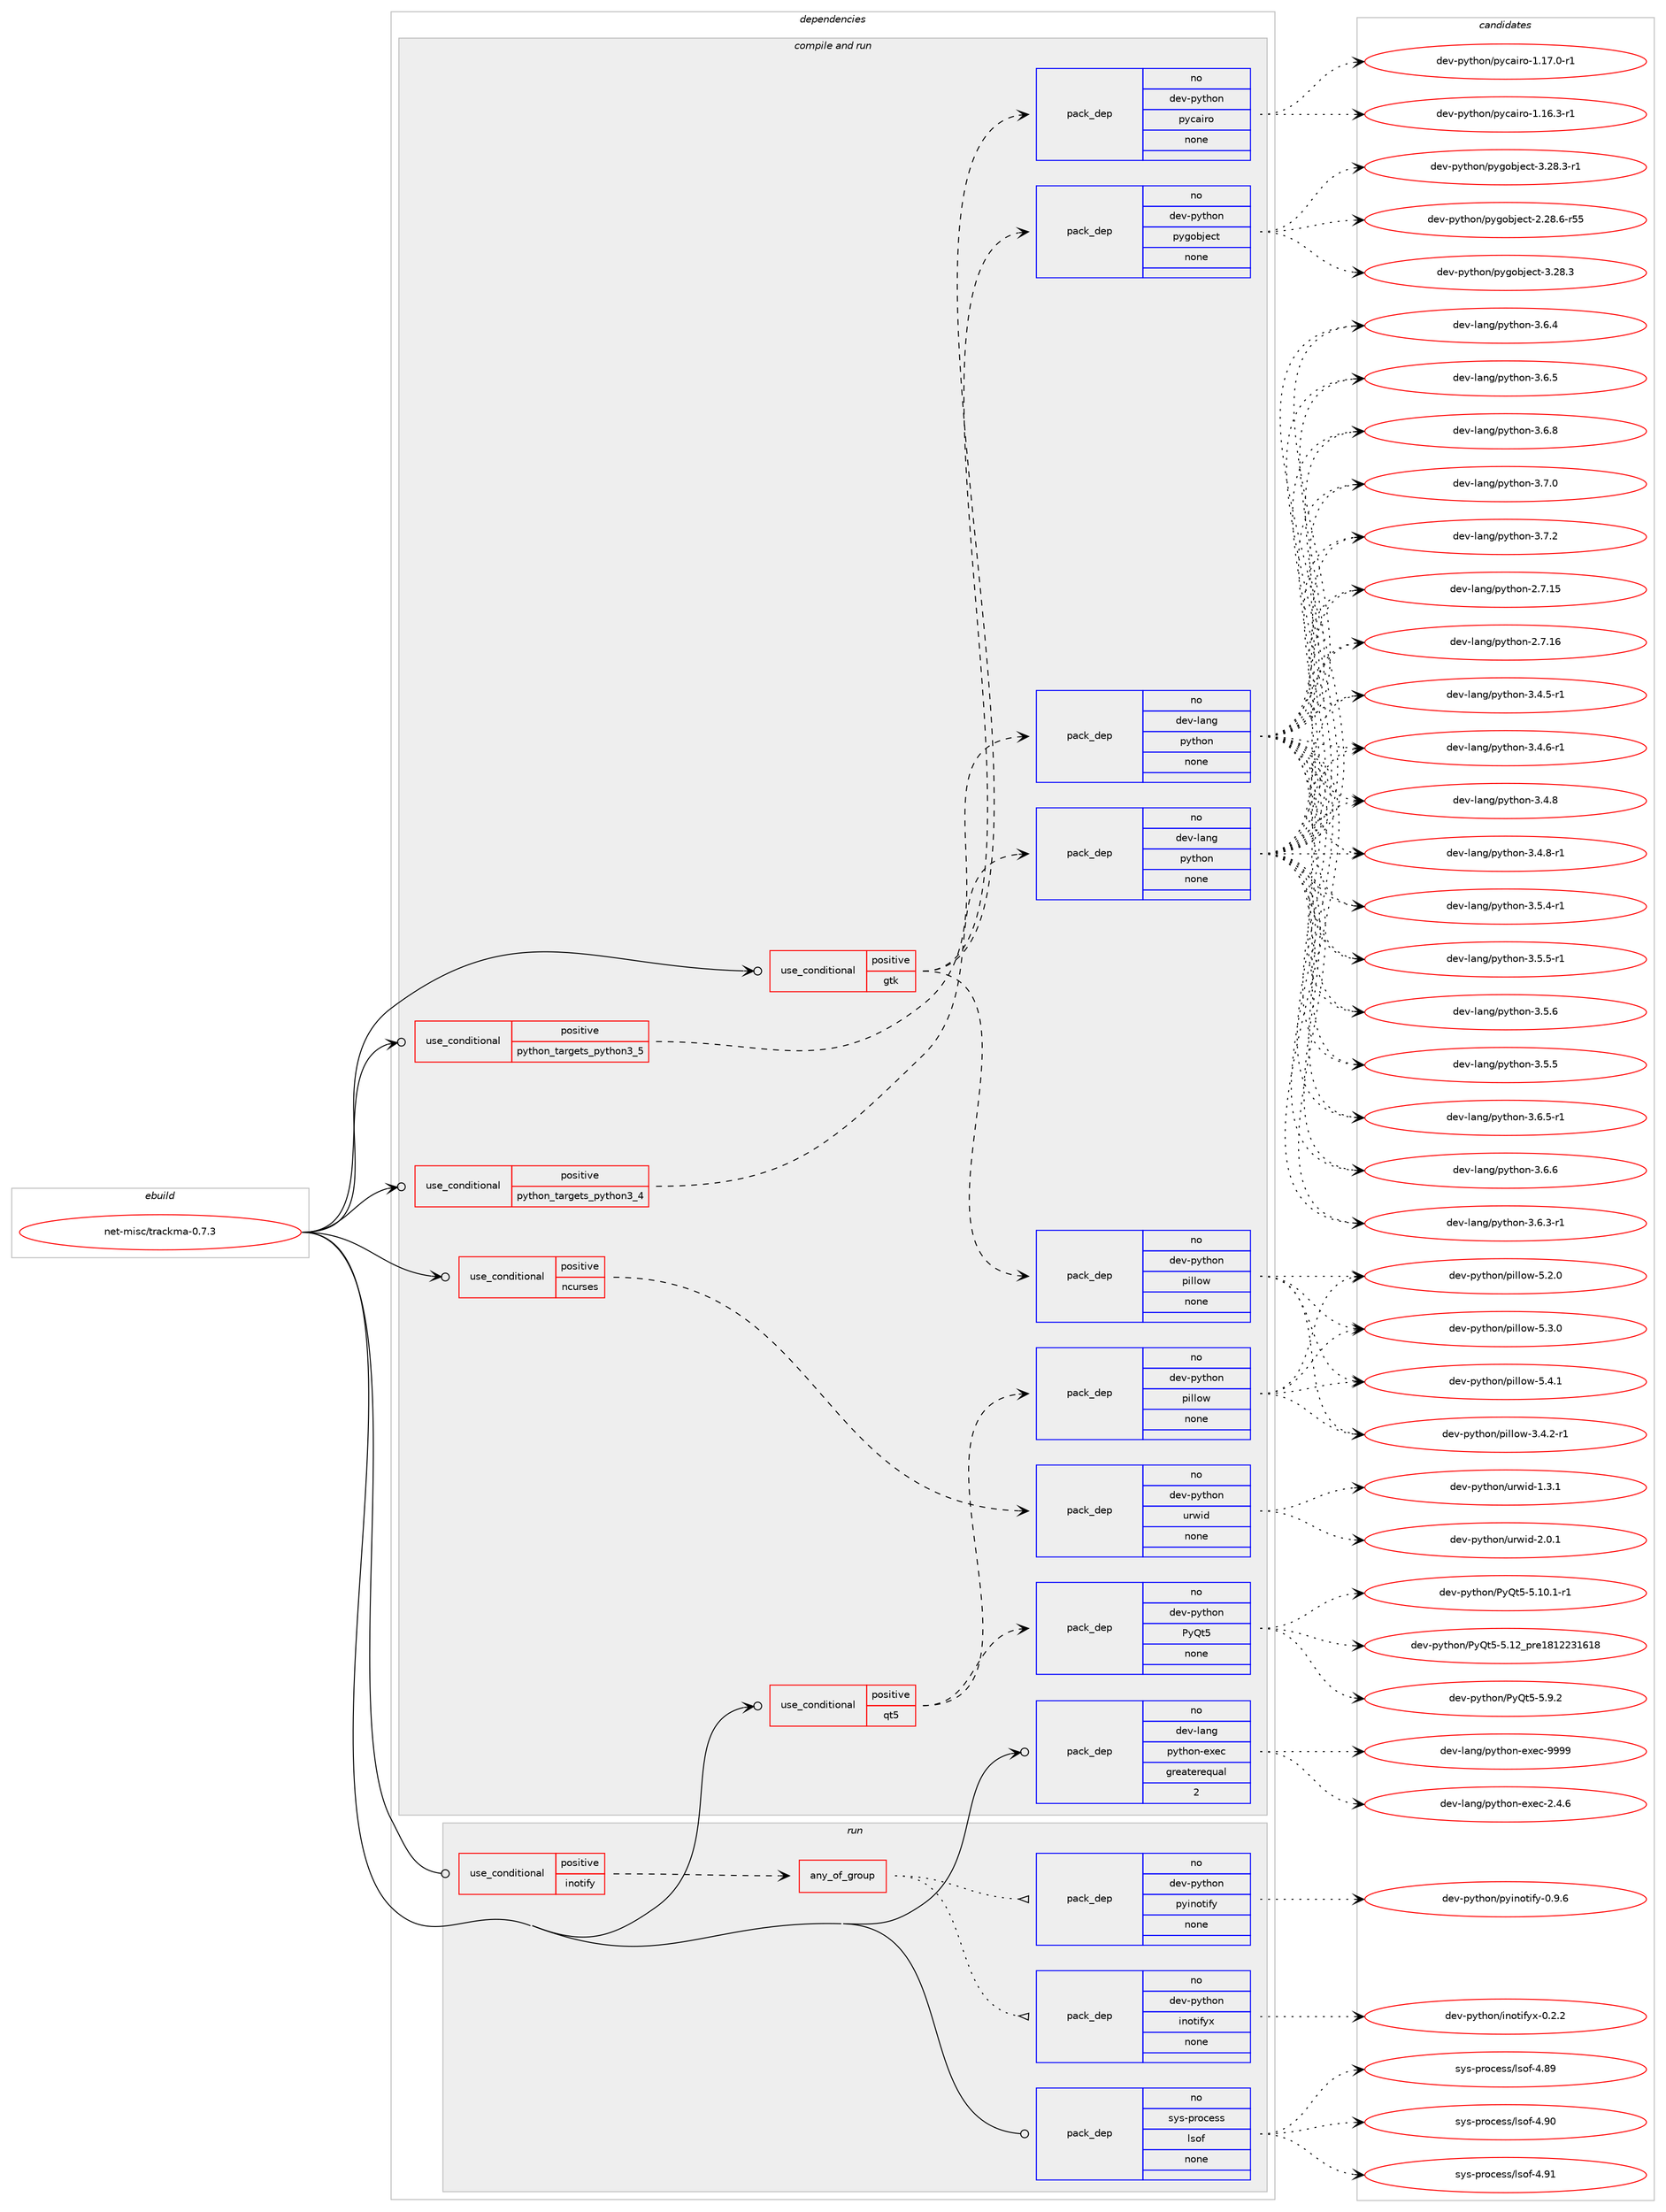 digraph prolog {

# *************
# Graph options
# *************

newrank=true;
concentrate=true;
compound=true;
graph [rankdir=LR,fontname=Helvetica,fontsize=10,ranksep=1.5];#, ranksep=2.5, nodesep=0.2];
edge  [arrowhead=vee];
node  [fontname=Helvetica,fontsize=10];

# **********
# The ebuild
# **********

subgraph cluster_leftcol {
color=gray;
rank=same;
label=<<i>ebuild</i>>;
id [label="net-misc/trackma-0.7.3", color=red, width=4, href="../net-misc/trackma-0.7.3.svg"];
}

# ****************
# The dependencies
# ****************

subgraph cluster_midcol {
color=gray;
label=<<i>dependencies</i>>;
subgraph cluster_compile {
fillcolor="#eeeeee";
style=filled;
label=<<i>compile</i>>;
}
subgraph cluster_compileandrun {
fillcolor="#eeeeee";
style=filled;
label=<<i>compile and run</i>>;
subgraph cond449540 {
dependency1673310 [label=<<TABLE BORDER="0" CELLBORDER="1" CELLSPACING="0" CELLPADDING="4"><TR><TD ROWSPAN="3" CELLPADDING="10">use_conditional</TD></TR><TR><TD>positive</TD></TR><TR><TD>gtk</TD></TR></TABLE>>, shape=none, color=red];
subgraph pack1196455 {
dependency1673311 [label=<<TABLE BORDER="0" CELLBORDER="1" CELLSPACING="0" CELLPADDING="4" WIDTH="220"><TR><TD ROWSPAN="6" CELLPADDING="30">pack_dep</TD></TR><TR><TD WIDTH="110">no</TD></TR><TR><TD>dev-python</TD></TR><TR><TD>pygobject</TD></TR><TR><TD>none</TD></TR><TR><TD></TD></TR></TABLE>>, shape=none, color=blue];
}
dependency1673310:e -> dependency1673311:w [weight=20,style="dashed",arrowhead="vee"];
subgraph pack1196456 {
dependency1673312 [label=<<TABLE BORDER="0" CELLBORDER="1" CELLSPACING="0" CELLPADDING="4" WIDTH="220"><TR><TD ROWSPAN="6" CELLPADDING="30">pack_dep</TD></TR><TR><TD WIDTH="110">no</TD></TR><TR><TD>dev-python</TD></TR><TR><TD>pycairo</TD></TR><TR><TD>none</TD></TR><TR><TD></TD></TR></TABLE>>, shape=none, color=blue];
}
dependency1673310:e -> dependency1673312:w [weight=20,style="dashed",arrowhead="vee"];
subgraph pack1196457 {
dependency1673313 [label=<<TABLE BORDER="0" CELLBORDER="1" CELLSPACING="0" CELLPADDING="4" WIDTH="220"><TR><TD ROWSPAN="6" CELLPADDING="30">pack_dep</TD></TR><TR><TD WIDTH="110">no</TD></TR><TR><TD>dev-python</TD></TR><TR><TD>pillow</TD></TR><TR><TD>none</TD></TR><TR><TD></TD></TR></TABLE>>, shape=none, color=blue];
}
dependency1673310:e -> dependency1673313:w [weight=20,style="dashed",arrowhead="vee"];
}
id:e -> dependency1673310:w [weight=20,style="solid",arrowhead="odotvee"];
subgraph cond449541 {
dependency1673314 [label=<<TABLE BORDER="0" CELLBORDER="1" CELLSPACING="0" CELLPADDING="4"><TR><TD ROWSPAN="3" CELLPADDING="10">use_conditional</TD></TR><TR><TD>positive</TD></TR><TR><TD>ncurses</TD></TR></TABLE>>, shape=none, color=red];
subgraph pack1196458 {
dependency1673315 [label=<<TABLE BORDER="0" CELLBORDER="1" CELLSPACING="0" CELLPADDING="4" WIDTH="220"><TR><TD ROWSPAN="6" CELLPADDING="30">pack_dep</TD></TR><TR><TD WIDTH="110">no</TD></TR><TR><TD>dev-python</TD></TR><TR><TD>urwid</TD></TR><TR><TD>none</TD></TR><TR><TD></TD></TR></TABLE>>, shape=none, color=blue];
}
dependency1673314:e -> dependency1673315:w [weight=20,style="dashed",arrowhead="vee"];
}
id:e -> dependency1673314:w [weight=20,style="solid",arrowhead="odotvee"];
subgraph cond449542 {
dependency1673316 [label=<<TABLE BORDER="0" CELLBORDER="1" CELLSPACING="0" CELLPADDING="4"><TR><TD ROWSPAN="3" CELLPADDING="10">use_conditional</TD></TR><TR><TD>positive</TD></TR><TR><TD>python_targets_python3_4</TD></TR></TABLE>>, shape=none, color=red];
subgraph pack1196459 {
dependency1673317 [label=<<TABLE BORDER="0" CELLBORDER="1" CELLSPACING="0" CELLPADDING="4" WIDTH="220"><TR><TD ROWSPAN="6" CELLPADDING="30">pack_dep</TD></TR><TR><TD WIDTH="110">no</TD></TR><TR><TD>dev-lang</TD></TR><TR><TD>python</TD></TR><TR><TD>none</TD></TR><TR><TD></TD></TR></TABLE>>, shape=none, color=blue];
}
dependency1673316:e -> dependency1673317:w [weight=20,style="dashed",arrowhead="vee"];
}
id:e -> dependency1673316:w [weight=20,style="solid",arrowhead="odotvee"];
subgraph cond449543 {
dependency1673318 [label=<<TABLE BORDER="0" CELLBORDER="1" CELLSPACING="0" CELLPADDING="4"><TR><TD ROWSPAN="3" CELLPADDING="10">use_conditional</TD></TR><TR><TD>positive</TD></TR><TR><TD>python_targets_python3_5</TD></TR></TABLE>>, shape=none, color=red];
subgraph pack1196460 {
dependency1673319 [label=<<TABLE BORDER="0" CELLBORDER="1" CELLSPACING="0" CELLPADDING="4" WIDTH="220"><TR><TD ROWSPAN="6" CELLPADDING="30">pack_dep</TD></TR><TR><TD WIDTH="110">no</TD></TR><TR><TD>dev-lang</TD></TR><TR><TD>python</TD></TR><TR><TD>none</TD></TR><TR><TD></TD></TR></TABLE>>, shape=none, color=blue];
}
dependency1673318:e -> dependency1673319:w [weight=20,style="dashed",arrowhead="vee"];
}
id:e -> dependency1673318:w [weight=20,style="solid",arrowhead="odotvee"];
subgraph cond449544 {
dependency1673320 [label=<<TABLE BORDER="0" CELLBORDER="1" CELLSPACING="0" CELLPADDING="4"><TR><TD ROWSPAN="3" CELLPADDING="10">use_conditional</TD></TR><TR><TD>positive</TD></TR><TR><TD>qt5</TD></TR></TABLE>>, shape=none, color=red];
subgraph pack1196461 {
dependency1673321 [label=<<TABLE BORDER="0" CELLBORDER="1" CELLSPACING="0" CELLPADDING="4" WIDTH="220"><TR><TD ROWSPAN="6" CELLPADDING="30">pack_dep</TD></TR><TR><TD WIDTH="110">no</TD></TR><TR><TD>dev-python</TD></TR><TR><TD>PyQt5</TD></TR><TR><TD>none</TD></TR><TR><TD></TD></TR></TABLE>>, shape=none, color=blue];
}
dependency1673320:e -> dependency1673321:w [weight=20,style="dashed",arrowhead="vee"];
subgraph pack1196462 {
dependency1673322 [label=<<TABLE BORDER="0" CELLBORDER="1" CELLSPACING="0" CELLPADDING="4" WIDTH="220"><TR><TD ROWSPAN="6" CELLPADDING="30">pack_dep</TD></TR><TR><TD WIDTH="110">no</TD></TR><TR><TD>dev-python</TD></TR><TR><TD>pillow</TD></TR><TR><TD>none</TD></TR><TR><TD></TD></TR></TABLE>>, shape=none, color=blue];
}
dependency1673320:e -> dependency1673322:w [weight=20,style="dashed",arrowhead="vee"];
}
id:e -> dependency1673320:w [weight=20,style="solid",arrowhead="odotvee"];
subgraph pack1196463 {
dependency1673323 [label=<<TABLE BORDER="0" CELLBORDER="1" CELLSPACING="0" CELLPADDING="4" WIDTH="220"><TR><TD ROWSPAN="6" CELLPADDING="30">pack_dep</TD></TR><TR><TD WIDTH="110">no</TD></TR><TR><TD>dev-lang</TD></TR><TR><TD>python-exec</TD></TR><TR><TD>greaterequal</TD></TR><TR><TD>2</TD></TR></TABLE>>, shape=none, color=blue];
}
id:e -> dependency1673323:w [weight=20,style="solid",arrowhead="odotvee"];
}
subgraph cluster_run {
fillcolor="#eeeeee";
style=filled;
label=<<i>run</i>>;
subgraph cond449545 {
dependency1673324 [label=<<TABLE BORDER="0" CELLBORDER="1" CELLSPACING="0" CELLPADDING="4"><TR><TD ROWSPAN="3" CELLPADDING="10">use_conditional</TD></TR><TR><TD>positive</TD></TR><TR><TD>inotify</TD></TR></TABLE>>, shape=none, color=red];
subgraph any26485 {
dependency1673325 [label=<<TABLE BORDER="0" CELLBORDER="1" CELLSPACING="0" CELLPADDING="4"><TR><TD CELLPADDING="10">any_of_group</TD></TR></TABLE>>, shape=none, color=red];subgraph pack1196464 {
dependency1673326 [label=<<TABLE BORDER="0" CELLBORDER="1" CELLSPACING="0" CELLPADDING="4" WIDTH="220"><TR><TD ROWSPAN="6" CELLPADDING="30">pack_dep</TD></TR><TR><TD WIDTH="110">no</TD></TR><TR><TD>dev-python</TD></TR><TR><TD>inotifyx</TD></TR><TR><TD>none</TD></TR><TR><TD></TD></TR></TABLE>>, shape=none, color=blue];
}
dependency1673325:e -> dependency1673326:w [weight=20,style="dotted",arrowhead="oinv"];
subgraph pack1196465 {
dependency1673327 [label=<<TABLE BORDER="0" CELLBORDER="1" CELLSPACING="0" CELLPADDING="4" WIDTH="220"><TR><TD ROWSPAN="6" CELLPADDING="30">pack_dep</TD></TR><TR><TD WIDTH="110">no</TD></TR><TR><TD>dev-python</TD></TR><TR><TD>pyinotify</TD></TR><TR><TD>none</TD></TR><TR><TD></TD></TR></TABLE>>, shape=none, color=blue];
}
dependency1673325:e -> dependency1673327:w [weight=20,style="dotted",arrowhead="oinv"];
}
dependency1673324:e -> dependency1673325:w [weight=20,style="dashed",arrowhead="vee"];
}
id:e -> dependency1673324:w [weight=20,style="solid",arrowhead="odot"];
subgraph pack1196466 {
dependency1673328 [label=<<TABLE BORDER="0" CELLBORDER="1" CELLSPACING="0" CELLPADDING="4" WIDTH="220"><TR><TD ROWSPAN="6" CELLPADDING="30">pack_dep</TD></TR><TR><TD WIDTH="110">no</TD></TR><TR><TD>sys-process</TD></TR><TR><TD>lsof</TD></TR><TR><TD>none</TD></TR><TR><TD></TD></TR></TABLE>>, shape=none, color=blue];
}
id:e -> dependency1673328:w [weight=20,style="solid",arrowhead="odot"];
}
}

# **************
# The candidates
# **************

subgraph cluster_choices {
rank=same;
color=gray;
label=<<i>candidates</i>>;

subgraph choice1196455 {
color=black;
nodesep=1;
choice1001011184511212111610411111047112121103111981061019911645504650564654451145353 [label="dev-python/pygobject-2.28.6-r55", color=red, width=4,href="../dev-python/pygobject-2.28.6-r55.svg"];
choice1001011184511212111610411111047112121103111981061019911645514650564651 [label="dev-python/pygobject-3.28.3", color=red, width=4,href="../dev-python/pygobject-3.28.3.svg"];
choice10010111845112121116104111110471121211031119810610199116455146505646514511449 [label="dev-python/pygobject-3.28.3-r1", color=red, width=4,href="../dev-python/pygobject-3.28.3-r1.svg"];
dependency1673311:e -> choice1001011184511212111610411111047112121103111981061019911645504650564654451145353:w [style=dotted,weight="100"];
dependency1673311:e -> choice1001011184511212111610411111047112121103111981061019911645514650564651:w [style=dotted,weight="100"];
dependency1673311:e -> choice10010111845112121116104111110471121211031119810610199116455146505646514511449:w [style=dotted,weight="100"];
}
subgraph choice1196456 {
color=black;
nodesep=1;
choice10010111845112121116104111110471121219997105114111454946495446514511449 [label="dev-python/pycairo-1.16.3-r1", color=red, width=4,href="../dev-python/pycairo-1.16.3-r1.svg"];
choice10010111845112121116104111110471121219997105114111454946495546484511449 [label="dev-python/pycairo-1.17.0-r1", color=red, width=4,href="../dev-python/pycairo-1.17.0-r1.svg"];
dependency1673312:e -> choice10010111845112121116104111110471121219997105114111454946495446514511449:w [style=dotted,weight="100"];
dependency1673312:e -> choice10010111845112121116104111110471121219997105114111454946495546484511449:w [style=dotted,weight="100"];
}
subgraph choice1196457 {
color=black;
nodesep=1;
choice10010111845112121116104111110471121051081081111194551465246504511449 [label="dev-python/pillow-3.4.2-r1", color=red, width=4,href="../dev-python/pillow-3.4.2-r1.svg"];
choice1001011184511212111610411111047112105108108111119455346504648 [label="dev-python/pillow-5.2.0", color=red, width=4,href="../dev-python/pillow-5.2.0.svg"];
choice1001011184511212111610411111047112105108108111119455346514648 [label="dev-python/pillow-5.3.0", color=red, width=4,href="../dev-python/pillow-5.3.0.svg"];
choice1001011184511212111610411111047112105108108111119455346524649 [label="dev-python/pillow-5.4.1", color=red, width=4,href="../dev-python/pillow-5.4.1.svg"];
dependency1673313:e -> choice10010111845112121116104111110471121051081081111194551465246504511449:w [style=dotted,weight="100"];
dependency1673313:e -> choice1001011184511212111610411111047112105108108111119455346504648:w [style=dotted,weight="100"];
dependency1673313:e -> choice1001011184511212111610411111047112105108108111119455346514648:w [style=dotted,weight="100"];
dependency1673313:e -> choice1001011184511212111610411111047112105108108111119455346524649:w [style=dotted,weight="100"];
}
subgraph choice1196458 {
color=black;
nodesep=1;
choice1001011184511212111610411111047117114119105100454946514649 [label="dev-python/urwid-1.3.1", color=red, width=4,href="../dev-python/urwid-1.3.1.svg"];
choice1001011184511212111610411111047117114119105100455046484649 [label="dev-python/urwid-2.0.1", color=red, width=4,href="../dev-python/urwid-2.0.1.svg"];
dependency1673315:e -> choice1001011184511212111610411111047117114119105100454946514649:w [style=dotted,weight="100"];
dependency1673315:e -> choice1001011184511212111610411111047117114119105100455046484649:w [style=dotted,weight="100"];
}
subgraph choice1196459 {
color=black;
nodesep=1;
choice10010111845108971101034711212111610411111045504655464953 [label="dev-lang/python-2.7.15", color=red, width=4,href="../dev-lang/python-2.7.15.svg"];
choice10010111845108971101034711212111610411111045504655464954 [label="dev-lang/python-2.7.16", color=red, width=4,href="../dev-lang/python-2.7.16.svg"];
choice1001011184510897110103471121211161041111104551465246534511449 [label="dev-lang/python-3.4.5-r1", color=red, width=4,href="../dev-lang/python-3.4.5-r1.svg"];
choice1001011184510897110103471121211161041111104551465246544511449 [label="dev-lang/python-3.4.6-r1", color=red, width=4,href="../dev-lang/python-3.4.6-r1.svg"];
choice100101118451089711010347112121116104111110455146524656 [label="dev-lang/python-3.4.8", color=red, width=4,href="../dev-lang/python-3.4.8.svg"];
choice1001011184510897110103471121211161041111104551465246564511449 [label="dev-lang/python-3.4.8-r1", color=red, width=4,href="../dev-lang/python-3.4.8-r1.svg"];
choice1001011184510897110103471121211161041111104551465346524511449 [label="dev-lang/python-3.5.4-r1", color=red, width=4,href="../dev-lang/python-3.5.4-r1.svg"];
choice100101118451089711010347112121116104111110455146534653 [label="dev-lang/python-3.5.5", color=red, width=4,href="../dev-lang/python-3.5.5.svg"];
choice1001011184510897110103471121211161041111104551465346534511449 [label="dev-lang/python-3.5.5-r1", color=red, width=4,href="../dev-lang/python-3.5.5-r1.svg"];
choice100101118451089711010347112121116104111110455146534654 [label="dev-lang/python-3.5.6", color=red, width=4,href="../dev-lang/python-3.5.6.svg"];
choice1001011184510897110103471121211161041111104551465446514511449 [label="dev-lang/python-3.6.3-r1", color=red, width=4,href="../dev-lang/python-3.6.3-r1.svg"];
choice100101118451089711010347112121116104111110455146544652 [label="dev-lang/python-3.6.4", color=red, width=4,href="../dev-lang/python-3.6.4.svg"];
choice100101118451089711010347112121116104111110455146544653 [label="dev-lang/python-3.6.5", color=red, width=4,href="../dev-lang/python-3.6.5.svg"];
choice1001011184510897110103471121211161041111104551465446534511449 [label="dev-lang/python-3.6.5-r1", color=red, width=4,href="../dev-lang/python-3.6.5-r1.svg"];
choice100101118451089711010347112121116104111110455146544654 [label="dev-lang/python-3.6.6", color=red, width=4,href="../dev-lang/python-3.6.6.svg"];
choice100101118451089711010347112121116104111110455146544656 [label="dev-lang/python-3.6.8", color=red, width=4,href="../dev-lang/python-3.6.8.svg"];
choice100101118451089711010347112121116104111110455146554648 [label="dev-lang/python-3.7.0", color=red, width=4,href="../dev-lang/python-3.7.0.svg"];
choice100101118451089711010347112121116104111110455146554650 [label="dev-lang/python-3.7.2", color=red, width=4,href="../dev-lang/python-3.7.2.svg"];
dependency1673317:e -> choice10010111845108971101034711212111610411111045504655464953:w [style=dotted,weight="100"];
dependency1673317:e -> choice10010111845108971101034711212111610411111045504655464954:w [style=dotted,weight="100"];
dependency1673317:e -> choice1001011184510897110103471121211161041111104551465246534511449:w [style=dotted,weight="100"];
dependency1673317:e -> choice1001011184510897110103471121211161041111104551465246544511449:w [style=dotted,weight="100"];
dependency1673317:e -> choice100101118451089711010347112121116104111110455146524656:w [style=dotted,weight="100"];
dependency1673317:e -> choice1001011184510897110103471121211161041111104551465246564511449:w [style=dotted,weight="100"];
dependency1673317:e -> choice1001011184510897110103471121211161041111104551465346524511449:w [style=dotted,weight="100"];
dependency1673317:e -> choice100101118451089711010347112121116104111110455146534653:w [style=dotted,weight="100"];
dependency1673317:e -> choice1001011184510897110103471121211161041111104551465346534511449:w [style=dotted,weight="100"];
dependency1673317:e -> choice100101118451089711010347112121116104111110455146534654:w [style=dotted,weight="100"];
dependency1673317:e -> choice1001011184510897110103471121211161041111104551465446514511449:w [style=dotted,weight="100"];
dependency1673317:e -> choice100101118451089711010347112121116104111110455146544652:w [style=dotted,weight="100"];
dependency1673317:e -> choice100101118451089711010347112121116104111110455146544653:w [style=dotted,weight="100"];
dependency1673317:e -> choice1001011184510897110103471121211161041111104551465446534511449:w [style=dotted,weight="100"];
dependency1673317:e -> choice100101118451089711010347112121116104111110455146544654:w [style=dotted,weight="100"];
dependency1673317:e -> choice100101118451089711010347112121116104111110455146544656:w [style=dotted,weight="100"];
dependency1673317:e -> choice100101118451089711010347112121116104111110455146554648:w [style=dotted,weight="100"];
dependency1673317:e -> choice100101118451089711010347112121116104111110455146554650:w [style=dotted,weight="100"];
}
subgraph choice1196460 {
color=black;
nodesep=1;
choice10010111845108971101034711212111610411111045504655464953 [label="dev-lang/python-2.7.15", color=red, width=4,href="../dev-lang/python-2.7.15.svg"];
choice10010111845108971101034711212111610411111045504655464954 [label="dev-lang/python-2.7.16", color=red, width=4,href="../dev-lang/python-2.7.16.svg"];
choice1001011184510897110103471121211161041111104551465246534511449 [label="dev-lang/python-3.4.5-r1", color=red, width=4,href="../dev-lang/python-3.4.5-r1.svg"];
choice1001011184510897110103471121211161041111104551465246544511449 [label="dev-lang/python-3.4.6-r1", color=red, width=4,href="../dev-lang/python-3.4.6-r1.svg"];
choice100101118451089711010347112121116104111110455146524656 [label="dev-lang/python-3.4.8", color=red, width=4,href="../dev-lang/python-3.4.8.svg"];
choice1001011184510897110103471121211161041111104551465246564511449 [label="dev-lang/python-3.4.8-r1", color=red, width=4,href="../dev-lang/python-3.4.8-r1.svg"];
choice1001011184510897110103471121211161041111104551465346524511449 [label="dev-lang/python-3.5.4-r1", color=red, width=4,href="../dev-lang/python-3.5.4-r1.svg"];
choice100101118451089711010347112121116104111110455146534653 [label="dev-lang/python-3.5.5", color=red, width=4,href="../dev-lang/python-3.5.5.svg"];
choice1001011184510897110103471121211161041111104551465346534511449 [label="dev-lang/python-3.5.5-r1", color=red, width=4,href="../dev-lang/python-3.5.5-r1.svg"];
choice100101118451089711010347112121116104111110455146534654 [label="dev-lang/python-3.5.6", color=red, width=4,href="../dev-lang/python-3.5.6.svg"];
choice1001011184510897110103471121211161041111104551465446514511449 [label="dev-lang/python-3.6.3-r1", color=red, width=4,href="../dev-lang/python-3.6.3-r1.svg"];
choice100101118451089711010347112121116104111110455146544652 [label="dev-lang/python-3.6.4", color=red, width=4,href="../dev-lang/python-3.6.4.svg"];
choice100101118451089711010347112121116104111110455146544653 [label="dev-lang/python-3.6.5", color=red, width=4,href="../dev-lang/python-3.6.5.svg"];
choice1001011184510897110103471121211161041111104551465446534511449 [label="dev-lang/python-3.6.5-r1", color=red, width=4,href="../dev-lang/python-3.6.5-r1.svg"];
choice100101118451089711010347112121116104111110455146544654 [label="dev-lang/python-3.6.6", color=red, width=4,href="../dev-lang/python-3.6.6.svg"];
choice100101118451089711010347112121116104111110455146544656 [label="dev-lang/python-3.6.8", color=red, width=4,href="../dev-lang/python-3.6.8.svg"];
choice100101118451089711010347112121116104111110455146554648 [label="dev-lang/python-3.7.0", color=red, width=4,href="../dev-lang/python-3.7.0.svg"];
choice100101118451089711010347112121116104111110455146554650 [label="dev-lang/python-3.7.2", color=red, width=4,href="../dev-lang/python-3.7.2.svg"];
dependency1673319:e -> choice10010111845108971101034711212111610411111045504655464953:w [style=dotted,weight="100"];
dependency1673319:e -> choice10010111845108971101034711212111610411111045504655464954:w [style=dotted,weight="100"];
dependency1673319:e -> choice1001011184510897110103471121211161041111104551465246534511449:w [style=dotted,weight="100"];
dependency1673319:e -> choice1001011184510897110103471121211161041111104551465246544511449:w [style=dotted,weight="100"];
dependency1673319:e -> choice100101118451089711010347112121116104111110455146524656:w [style=dotted,weight="100"];
dependency1673319:e -> choice1001011184510897110103471121211161041111104551465246564511449:w [style=dotted,weight="100"];
dependency1673319:e -> choice1001011184510897110103471121211161041111104551465346524511449:w [style=dotted,weight="100"];
dependency1673319:e -> choice100101118451089711010347112121116104111110455146534653:w [style=dotted,weight="100"];
dependency1673319:e -> choice1001011184510897110103471121211161041111104551465346534511449:w [style=dotted,weight="100"];
dependency1673319:e -> choice100101118451089711010347112121116104111110455146534654:w [style=dotted,weight="100"];
dependency1673319:e -> choice1001011184510897110103471121211161041111104551465446514511449:w [style=dotted,weight="100"];
dependency1673319:e -> choice100101118451089711010347112121116104111110455146544652:w [style=dotted,weight="100"];
dependency1673319:e -> choice100101118451089711010347112121116104111110455146544653:w [style=dotted,weight="100"];
dependency1673319:e -> choice1001011184510897110103471121211161041111104551465446534511449:w [style=dotted,weight="100"];
dependency1673319:e -> choice100101118451089711010347112121116104111110455146544654:w [style=dotted,weight="100"];
dependency1673319:e -> choice100101118451089711010347112121116104111110455146544656:w [style=dotted,weight="100"];
dependency1673319:e -> choice100101118451089711010347112121116104111110455146554648:w [style=dotted,weight="100"];
dependency1673319:e -> choice100101118451089711010347112121116104111110455146554650:w [style=dotted,weight="100"];
}
subgraph choice1196461 {
color=black;
nodesep=1;
choice1001011184511212111610411111047801218111653455346494846494511449 [label="dev-python/PyQt5-5.10.1-r1", color=red, width=4,href="../dev-python/PyQt5-5.10.1-r1.svg"];
choice100101118451121211161041111104780121811165345534649509511211410149564950505149544956 [label="dev-python/PyQt5-5.12_pre1812231618", color=red, width=4,href="../dev-python/PyQt5-5.12_pre1812231618.svg"];
choice1001011184511212111610411111047801218111653455346574650 [label="dev-python/PyQt5-5.9.2", color=red, width=4,href="../dev-python/PyQt5-5.9.2.svg"];
dependency1673321:e -> choice1001011184511212111610411111047801218111653455346494846494511449:w [style=dotted,weight="100"];
dependency1673321:e -> choice100101118451121211161041111104780121811165345534649509511211410149564950505149544956:w [style=dotted,weight="100"];
dependency1673321:e -> choice1001011184511212111610411111047801218111653455346574650:w [style=dotted,weight="100"];
}
subgraph choice1196462 {
color=black;
nodesep=1;
choice10010111845112121116104111110471121051081081111194551465246504511449 [label="dev-python/pillow-3.4.2-r1", color=red, width=4,href="../dev-python/pillow-3.4.2-r1.svg"];
choice1001011184511212111610411111047112105108108111119455346504648 [label="dev-python/pillow-5.2.0", color=red, width=4,href="../dev-python/pillow-5.2.0.svg"];
choice1001011184511212111610411111047112105108108111119455346514648 [label="dev-python/pillow-5.3.0", color=red, width=4,href="../dev-python/pillow-5.3.0.svg"];
choice1001011184511212111610411111047112105108108111119455346524649 [label="dev-python/pillow-5.4.1", color=red, width=4,href="../dev-python/pillow-5.4.1.svg"];
dependency1673322:e -> choice10010111845112121116104111110471121051081081111194551465246504511449:w [style=dotted,weight="100"];
dependency1673322:e -> choice1001011184511212111610411111047112105108108111119455346504648:w [style=dotted,weight="100"];
dependency1673322:e -> choice1001011184511212111610411111047112105108108111119455346514648:w [style=dotted,weight="100"];
dependency1673322:e -> choice1001011184511212111610411111047112105108108111119455346524649:w [style=dotted,weight="100"];
}
subgraph choice1196463 {
color=black;
nodesep=1;
choice1001011184510897110103471121211161041111104510112010199455046524654 [label="dev-lang/python-exec-2.4.6", color=red, width=4,href="../dev-lang/python-exec-2.4.6.svg"];
choice10010111845108971101034711212111610411111045101120101994557575757 [label="dev-lang/python-exec-9999", color=red, width=4,href="../dev-lang/python-exec-9999.svg"];
dependency1673323:e -> choice1001011184510897110103471121211161041111104510112010199455046524654:w [style=dotted,weight="100"];
dependency1673323:e -> choice10010111845108971101034711212111610411111045101120101994557575757:w [style=dotted,weight="100"];
}
subgraph choice1196464 {
color=black;
nodesep=1;
choice1001011184511212111610411111047105110111116105102121120454846504650 [label="dev-python/inotifyx-0.2.2", color=red, width=4,href="../dev-python/inotifyx-0.2.2.svg"];
dependency1673326:e -> choice1001011184511212111610411111047105110111116105102121120454846504650:w [style=dotted,weight="100"];
}
subgraph choice1196465 {
color=black;
nodesep=1;
choice1001011184511212111610411111047112121105110111116105102121454846574654 [label="dev-python/pyinotify-0.9.6", color=red, width=4,href="../dev-python/pyinotify-0.9.6.svg"];
dependency1673327:e -> choice1001011184511212111610411111047112121105110111116105102121454846574654:w [style=dotted,weight="100"];
}
subgraph choice1196466 {
color=black;
nodesep=1;
choice1151211154511211411199101115115471081151111024552465657 [label="sys-process/lsof-4.89", color=red, width=4,href="../sys-process/lsof-4.89.svg"];
choice1151211154511211411199101115115471081151111024552465748 [label="sys-process/lsof-4.90", color=red, width=4,href="../sys-process/lsof-4.90.svg"];
choice1151211154511211411199101115115471081151111024552465749 [label="sys-process/lsof-4.91", color=red, width=4,href="../sys-process/lsof-4.91.svg"];
dependency1673328:e -> choice1151211154511211411199101115115471081151111024552465657:w [style=dotted,weight="100"];
dependency1673328:e -> choice1151211154511211411199101115115471081151111024552465748:w [style=dotted,weight="100"];
dependency1673328:e -> choice1151211154511211411199101115115471081151111024552465749:w [style=dotted,weight="100"];
}
}

}
